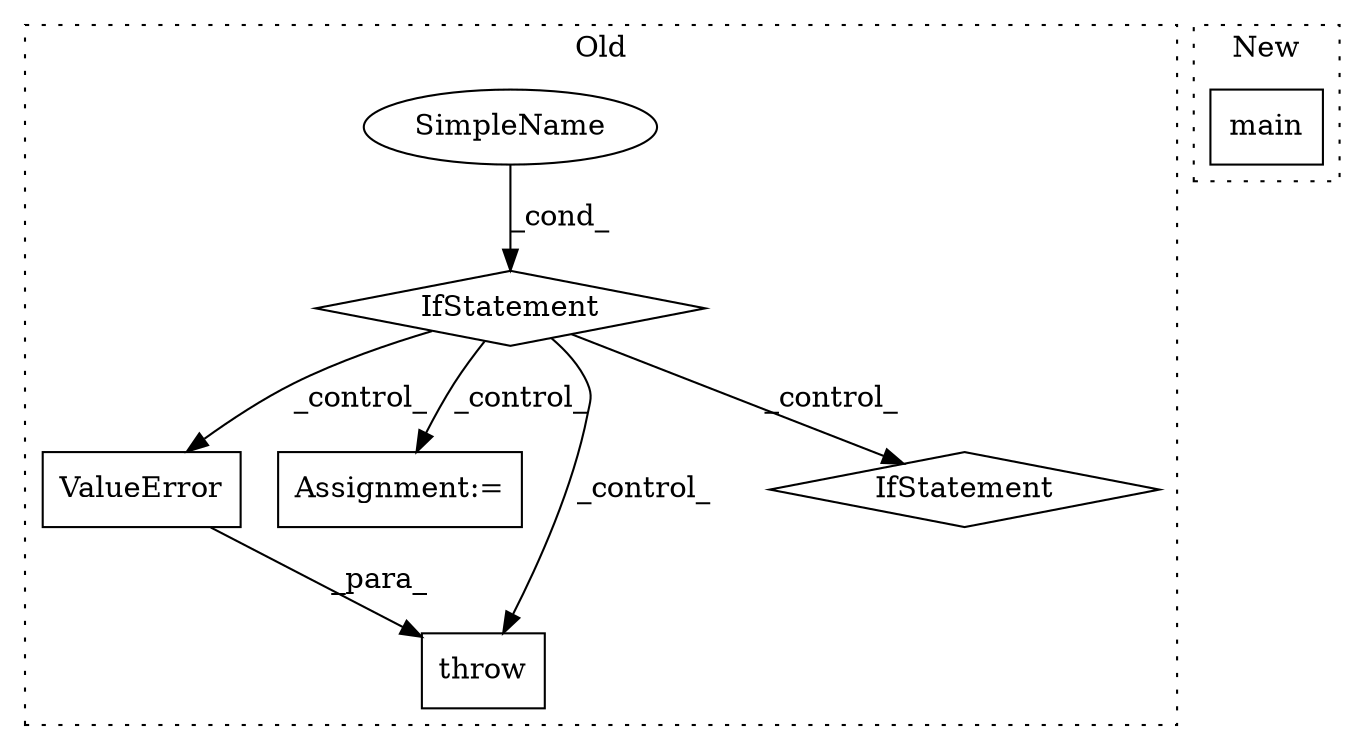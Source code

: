 digraph G {
subgraph cluster0 {
1 [label="ValueError" a="32" s="7899,8002" l="11,1" shape="box"];
3 [label="IfStatement" a="25" s="7837,7881" l="10,2" shape="diamond"];
4 [label="SimpleName" a="42" s="" l="" shape="ellipse"];
5 [label="Assignment:=" a="7" s="8674" l="1" shape="box"];
6 [label="throw" a="53" s="7893" l="6" shape="box"];
7 [label="IfStatement" a="25" s="8881,8902" l="4,2" shape="diamond"];
label = "Old";
style="dotted";
}
subgraph cluster1 {
2 [label="main" a="32" s="9527" l="6" shape="box"];
label = "New";
style="dotted";
}
1 -> 6 [label="_para_"];
3 -> 6 [label="_control_"];
3 -> 7 [label="_control_"];
3 -> 5 [label="_control_"];
3 -> 1 [label="_control_"];
4 -> 3 [label="_cond_"];
}
